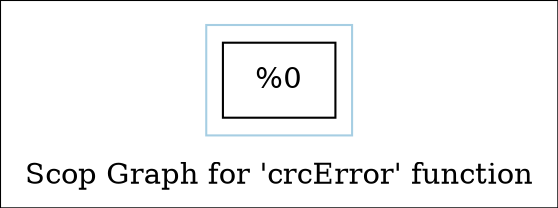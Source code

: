 digraph "Scop Graph for 'crcError' function" {
	label="Scop Graph for 'crcError' function";

	Node0x17ee4a0 [shape=record,label="{%0}"];
	colorscheme = "paired12"
        subgraph cluster_0x19027f0 {
          label = "";
          style = solid;
          color = 1
          Node0x17ee4a0;
        }
}
